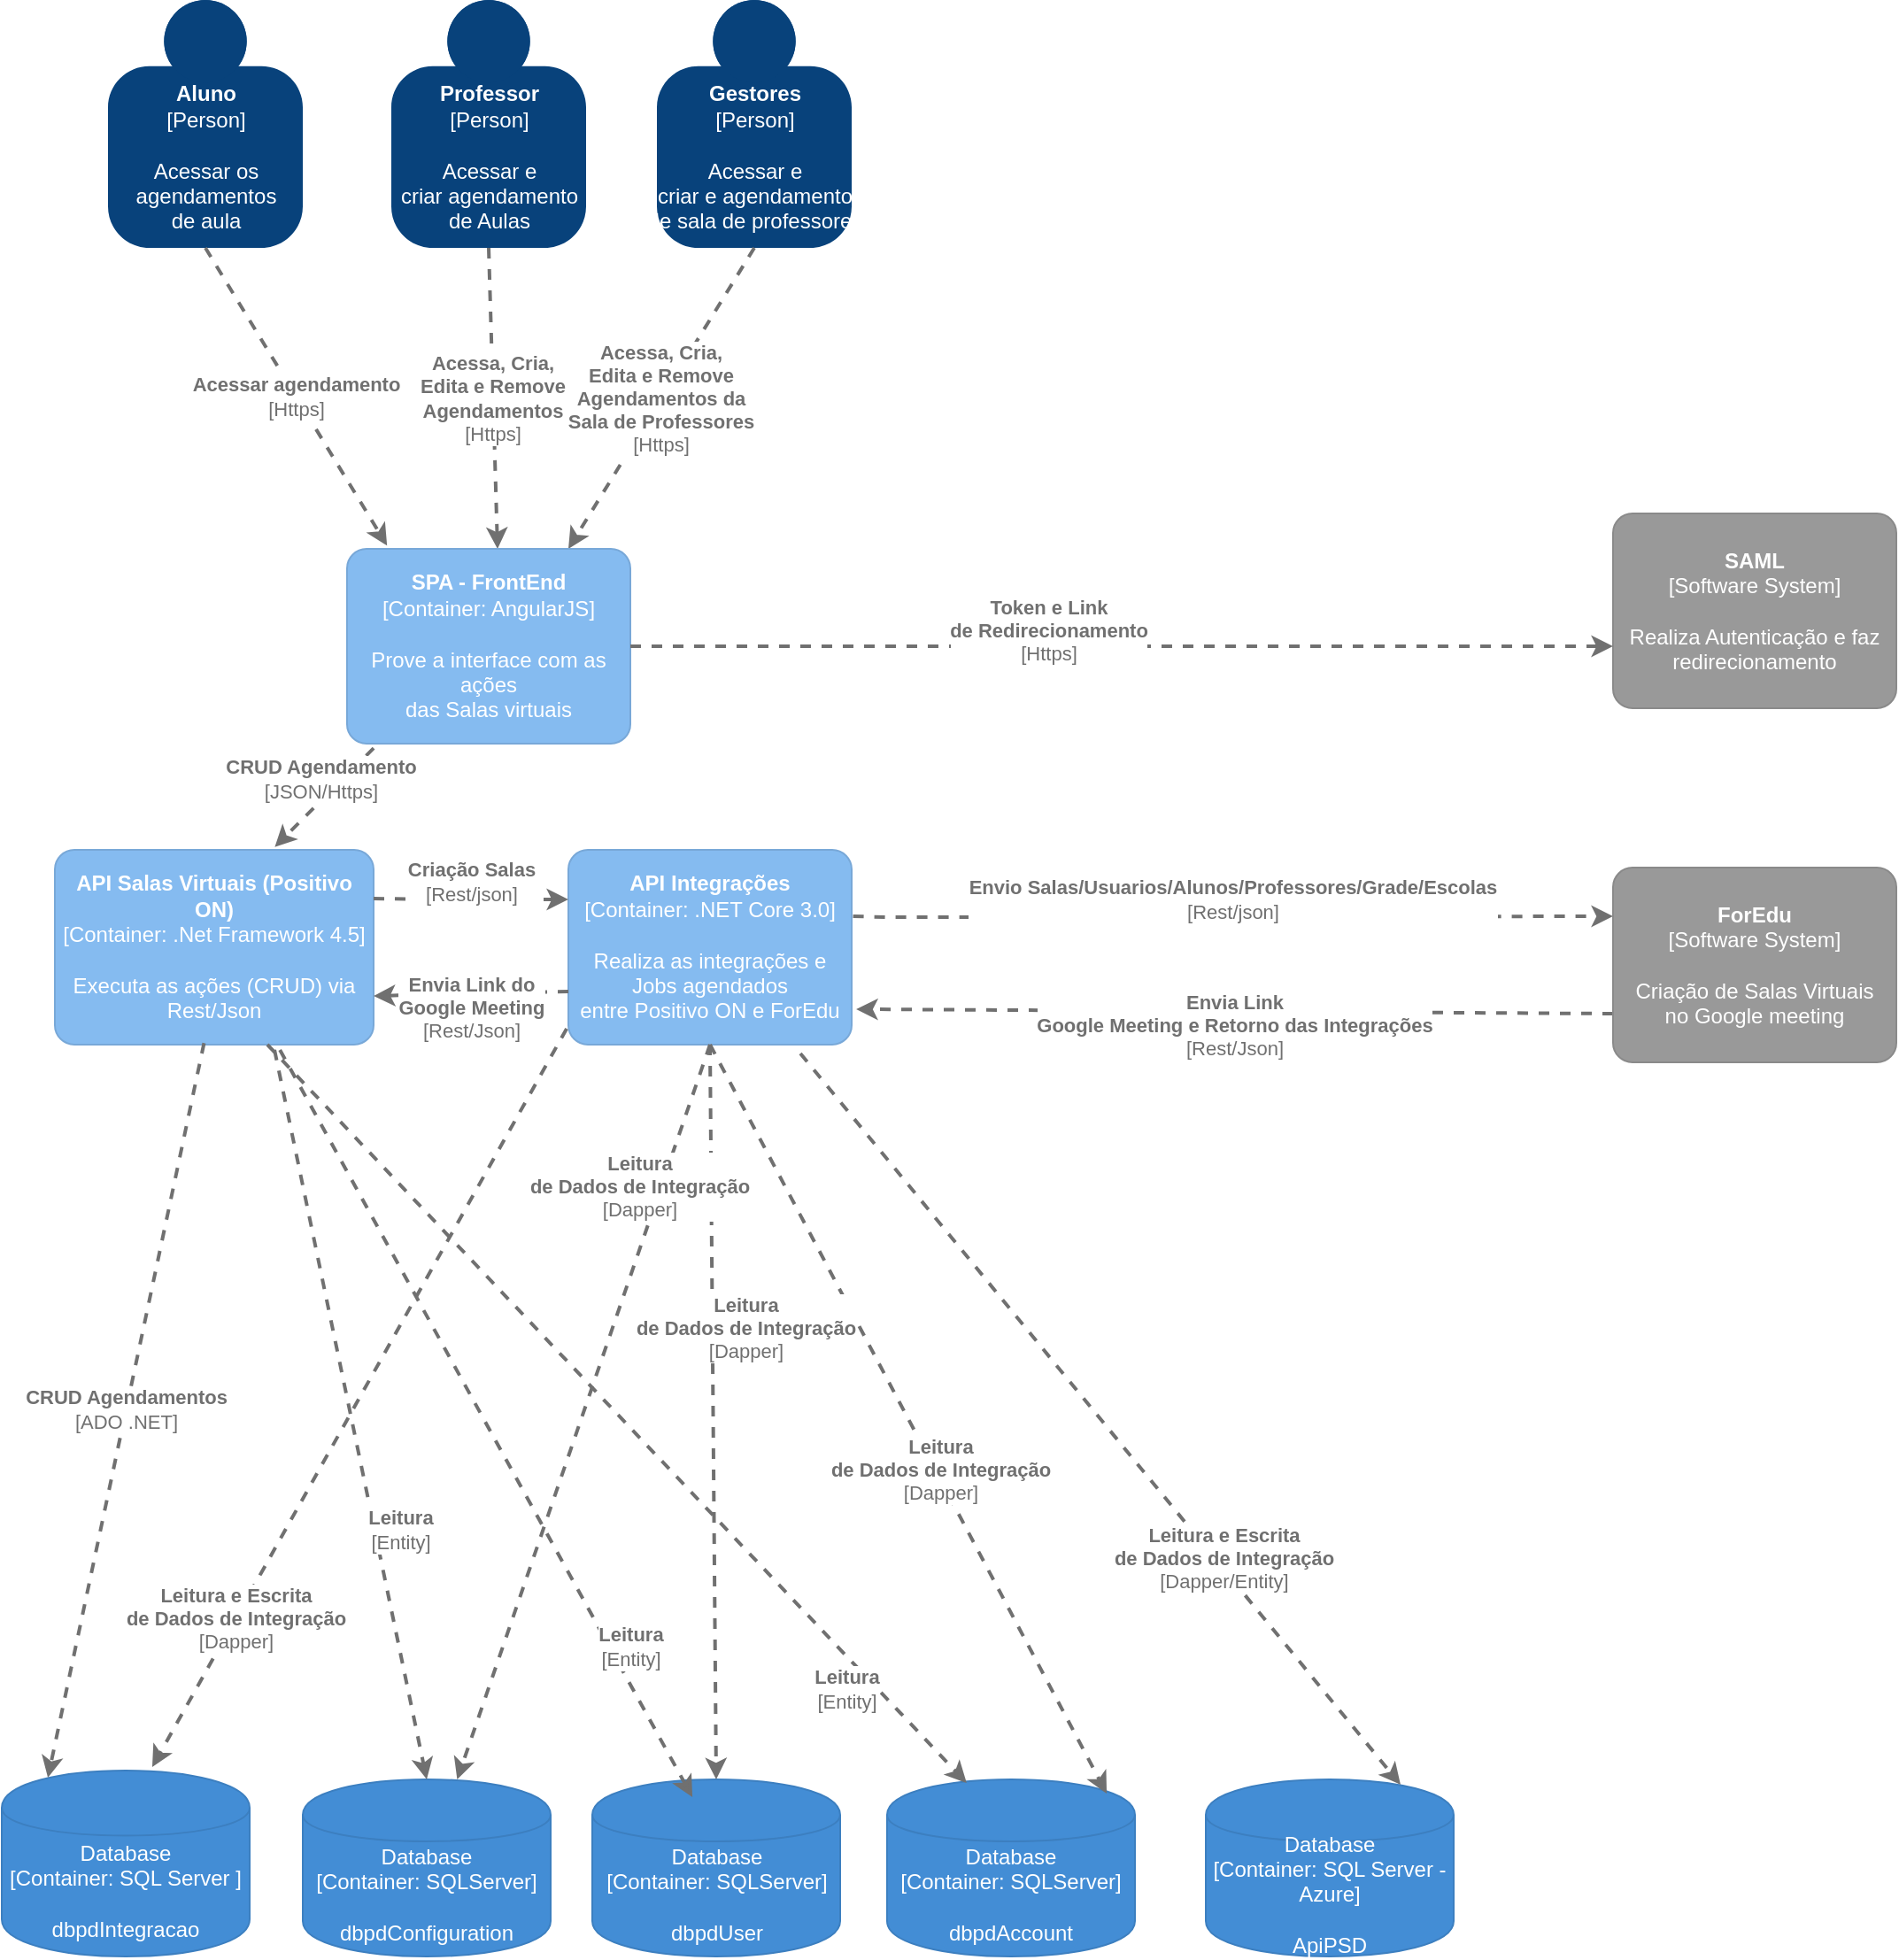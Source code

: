 <mxfile version="13.9.3" type="github">
  <diagram id="fPXrxzB9vlDihYgIFOOR" name="Page-1">
    <mxGraphModel dx="1422" dy="762" grid="1" gridSize="10" guides="1" tooltips="1" connect="1" arrows="1" fold="1" page="1" pageScale="1" pageWidth="827" pageHeight="1169" math="0" shadow="0">
      <root>
        <mxCell id="0" />
        <mxCell id="1" parent="0" />
        <object placeholders="1" c4Name="Aluno" c4Type="Person" c4Description="Acessar os &#xa;agendamentos &#xa;de aula" label="&lt;b&gt;%c4Name%&lt;/b&gt;&lt;div&gt;[%c4Type%]&lt;/div&gt;&lt;br&gt;&lt;div&gt;%c4Description%&lt;/div&gt;" id="B-xXPTXo76IvaH2Gwbt1-1">
          <mxCell style="html=1;dashed=0;whitespace=wrap;fillColor=#08427b;strokeColor=none;fontColor=#ffffff;shape=mxgraph.c4.person;align=center;metaEdit=1;points=[[0.5,0,0],[1,0.5,0],[1,0.75,0],[0.75,1,0],[0.5,1,0],[0.25,1,0],[0,0.75,0],[0,0.5,0]];metaData={&quot;c4Type&quot;:{&quot;editable&quot;:false}};" vertex="1" parent="1">
            <mxGeometry x="130" y="30" width="110.0" height="140" as="geometry" />
          </mxCell>
        </object>
        <object placeholders="1" c4Name="Professor" c4Type="Person" c4Description="Acessar e &#xa;criar agendamento &#xa;de Aulas" label="&lt;b&gt;%c4Name%&lt;/b&gt;&lt;div&gt;[%c4Type%]&lt;/div&gt;&lt;br&gt;&lt;div&gt;%c4Description%&lt;/div&gt;" id="B-xXPTXo76IvaH2Gwbt1-2">
          <mxCell style="html=1;dashed=0;whitespace=wrap;fillColor=#08427b;strokeColor=none;fontColor=#ffffff;shape=mxgraph.c4.person;align=center;metaEdit=1;points=[[0.5,0,0],[1,0.5,0],[1,0.75,0],[0.75,1,0],[0.5,1,0],[0.25,1,0],[0,0.75,0],[0,0.5,0]];metaData={&quot;c4Type&quot;:{&quot;editable&quot;:false}};" vertex="1" parent="1">
            <mxGeometry x="290" y="30" width="110.0" height="140" as="geometry" />
          </mxCell>
        </object>
        <object placeholders="1" c4Name="Gestores" c4Type="Person" c4Description="Acessar e &#xa;criar e agendamento&#xa;de sala de professores" label="&lt;b&gt;%c4Name%&lt;/b&gt;&lt;div&gt;[%c4Type%]&lt;/div&gt;&lt;br&gt;&lt;div&gt;%c4Description%&lt;/div&gt;" id="B-xXPTXo76IvaH2Gwbt1-5">
          <mxCell style="html=1;dashed=0;whitespace=wrap;fillColor=#08427b;strokeColor=none;fontColor=#ffffff;shape=mxgraph.c4.person;align=center;metaEdit=1;points=[[0.5,0,0],[1,0.5,0],[1,0.75,0],[0.75,1,0],[0.5,1,0],[0.25,1,0],[0,0.75,0],[0,0.5,0]];metaData={&quot;c4Type&quot;:{&quot;editable&quot;:false}};" vertex="1" parent="1">
            <mxGeometry x="440" y="30" width="110.0" height="140" as="geometry" />
          </mxCell>
        </object>
        <object placeholders="1" c4Type="Relationship" c4Technology="Rest/json" c4Description="Envio Salas/Usuarios/Alunos/Professores/Grade/Escolas" label="&lt;div style=&quot;text-align: left&quot;&gt;&lt;div style=&quot;text-align: center&quot;&gt;&lt;b&gt;%c4Description%&lt;/b&gt;&lt;/div&gt;&lt;div style=&quot;text-align: center&quot;&gt;[%c4Technology%]&lt;/div&gt;&lt;/div&gt;" id="B-xXPTXo76IvaH2Gwbt1-6">
          <mxCell style="edgeStyle=none;rounded=0;html=1;entryX=0;entryY=0.25;jettySize=auto;orthogonalLoop=1;strokeColor=#707070;strokeWidth=2;fontColor=#707070;jumpStyle=none;dashed=1;metaEdit=1;metaData={&quot;c4Type&quot;:{&quot;editable&quot;:false}};entryDx=0;entryDy=0;entryPerimeter=0;exitX=1.005;exitY=0.341;exitDx=0;exitDy=0;exitPerimeter=0;" edge="1" parent="1" source="B-xXPTXo76IvaH2Gwbt1-15" target="B-xXPTXo76IvaH2Gwbt1-4">
            <mxGeometry y="10" width="160" relative="1" as="geometry">
              <mxPoint x="550" y="540" as="sourcePoint" />
              <mxPoint x="710" y="540" as="targetPoint" />
              <Array as="points">
                <mxPoint x="570" y="548" />
                <mxPoint x="610" y="548" />
              </Array>
              <mxPoint as="offset" />
            </mxGeometry>
          </mxCell>
        </object>
        <object placeholders="1" c4Type="Relationship" c4Technology="Https" c4Description="Acessa, Cria, &#xa;Edita e Remove &#xa;Agendamentos da&#xa;Sala de Professores" label="&lt;div style=&quot;text-align: left&quot;&gt;&lt;div style=&quot;text-align: center&quot;&gt;&lt;b&gt;%c4Description%&lt;/b&gt;&lt;/div&gt;&lt;div style=&quot;text-align: center&quot;&gt;[%c4Technology%]&lt;/div&gt;&lt;/div&gt;" id="B-xXPTXo76IvaH2Gwbt1-8">
          <mxCell style="edgeStyle=none;rounded=0;html=1;entryX=0.75;entryY=0;jettySize=auto;orthogonalLoop=1;strokeColor=#707070;strokeWidth=2;fontColor=#707070;jumpStyle=none;dashed=1;metaEdit=1;metaData={&quot;c4Type&quot;:{&quot;editable&quot;:false}};entryDx=0;entryDy=0;entryPerimeter=0;exitX=0.5;exitY=1;exitDx=0;exitDy=0;exitPerimeter=0;" edge="1" parent="1" source="B-xXPTXo76IvaH2Gwbt1-5">
            <mxGeometry width="160" relative="1" as="geometry">
              <mxPoint x="460" y="120" as="sourcePoint" />
              <mxPoint x="390" y="340" as="targetPoint" />
            </mxGeometry>
          </mxCell>
        </object>
        <object placeholders="1" c4Type="Relationship" c4Technology="Https" c4Description="Acessar agendamento" label="&lt;div style=&quot;text-align: left&quot;&gt;&lt;div style=&quot;text-align: center&quot;&gt;&lt;b&gt;%c4Description%&lt;/b&gt;&lt;/div&gt;&lt;div style=&quot;text-align: center&quot;&gt;[%c4Technology%]&lt;/div&gt;&lt;/div&gt;" id="B-xXPTXo76IvaH2Gwbt1-9">
          <mxCell style="edgeStyle=none;rounded=0;html=1;entryX=0.11;entryY=-0.017;jettySize=auto;orthogonalLoop=1;strokeColor=#707070;strokeWidth=2;fontColor=#707070;jumpStyle=none;dashed=1;metaEdit=1;metaData={&quot;c4Type&quot;:{&quot;editable&quot;:false}};exitX=0.5;exitY=1;exitDx=0;exitDy=0;exitPerimeter=0;entryDx=0;entryDy=0;entryPerimeter=0;" edge="1" parent="1" source="B-xXPTXo76IvaH2Gwbt1-1">
            <mxGeometry width="160" relative="1" as="geometry">
              <mxPoint x="50" y="210" as="sourcePoint" />
              <mxPoint x="287.6" y="338.13" as="targetPoint" />
            </mxGeometry>
          </mxCell>
        </object>
        <object placeholders="1" c4Type="Relationship" c4Technology="Https" c4Description="Acessa, Cria, &#xa;Edita e Remove &#xa;Agendamentos" label="&lt;div style=&quot;text-align: left&quot;&gt;&lt;div style=&quot;text-align: center&quot;&gt;&lt;b&gt;%c4Description%&lt;/b&gt;&lt;/div&gt;&lt;div style=&quot;text-align: center&quot;&gt;[%c4Technology%]&lt;/div&gt;&lt;/div&gt;" id="B-xXPTXo76IvaH2Gwbt1-10">
          <mxCell style="edgeStyle=none;rounded=0;html=1;entryX=0.5;entryY=0;jettySize=auto;orthogonalLoop=1;strokeColor=#707070;strokeWidth=2;fontColor=#707070;jumpStyle=none;dashed=1;metaEdit=1;metaData={&quot;c4Type&quot;:{&quot;editable&quot;:false}};entryDx=0;entryDy=0;entryPerimeter=0;exitX=0.5;exitY=1;exitDx=0;exitDy=0;exitPerimeter=0;" edge="1" parent="1" source="B-xXPTXo76IvaH2Gwbt1-2">
            <mxGeometry width="160" relative="1" as="geometry">
              <mxPoint x="210" y="210" as="sourcePoint" />
              <mxPoint x="350" y="340" as="targetPoint" />
            </mxGeometry>
          </mxCell>
        </object>
        <object placeholders="1" c4Type="Relationship" c4Technology="Rest/Json" c4Description="Envia Link&#xa;Google Meeting e Retorno das Integrações" label="&lt;div style=&quot;text-align: left&quot;&gt;&lt;div style=&quot;text-align: center&quot;&gt;&lt;b&gt;%c4Description%&lt;/b&gt;&lt;/div&gt;&lt;div style=&quot;text-align: center&quot;&gt;[%c4Technology%]&lt;/div&gt;&lt;/div&gt;" id="B-xXPTXo76IvaH2Gwbt1-12">
          <mxCell style="edgeStyle=none;rounded=0;html=1;jettySize=auto;orthogonalLoop=1;strokeColor=#707070;strokeWidth=2;fontColor=#707070;jumpStyle=none;dashed=1;metaEdit=1;metaData={&quot;c4Type&quot;:{&quot;editable&quot;:false}};entryX=1.016;entryY=0.818;entryDx=0;entryDy=0;entryPerimeter=0;exitX=0;exitY=0.75;exitDx=0;exitDy=0;exitPerimeter=0;" edge="1" parent="1" source="B-xXPTXo76IvaH2Gwbt1-4" target="B-xXPTXo76IvaH2Gwbt1-15">
            <mxGeometry y="8" width="160" relative="1" as="geometry">
              <mxPoint x="810" y="600" as="sourcePoint" />
              <mxPoint x="670" y="365" as="targetPoint" />
              <Array as="points" />
              <mxPoint as="offset" />
            </mxGeometry>
          </mxCell>
        </object>
        <object placeholders="1" c4Name="SPA - FrontEnd" c4Type="Container" c4Technology="AngularJS" c4Description="Prove a interface com as ações &#xa;das Salas virtuais" label="&lt;b&gt;%c4Name%&lt;/b&gt;&lt;div&gt;[%c4Type%: %c4Technology%]&lt;/div&gt;&lt;br&gt;&lt;div&gt;%c4Description%&lt;/div&gt;" id="B-xXPTXo76IvaH2Gwbt1-13">
          <mxCell style="rounded=1;whiteSpace=wrap;html=1;labelBackgroundColor=none;fillColor=#85BBF0;fontColor=#ffffff;align=center;arcSize=10;strokeColor=#78A8D8;metaEdit=1;metaData={&quot;c4Type&quot;:{&quot;editable&quot;:false}};points=[[0.25,0,0],[0.5,0,0],[0.75,0,0],[1,0.25,0],[1,0.5,0],[1,0.75,0],[0.75,1,0],[0.5,1,0],[0.25,1,0],[0,0.75,0],[0,0.5,0],[0,0.25,0]];" vertex="1" parent="1">
            <mxGeometry x="265" y="340" width="160" height="110.0" as="geometry" />
          </mxCell>
        </object>
        <object placeholders="1" c4Name="API Salas Virtuais (Positivo ON)" c4Type="Container" c4Technology=".Net Framework 4.5" c4Description="Executa as ações (CRUD) via Rest/Json" label="&lt;b&gt;%c4Name%&lt;/b&gt;&lt;div&gt;[%c4Type%: %c4Technology%]&lt;/div&gt;&lt;br&gt;&lt;div&gt;%c4Description%&lt;/div&gt;" id="B-xXPTXo76IvaH2Gwbt1-14">
          <mxCell style="rounded=1;whiteSpace=wrap;html=1;labelBackgroundColor=none;fillColor=#85BBF0;fontColor=#ffffff;align=center;arcSize=10;strokeColor=#78A8D8;metaEdit=1;metaData={&quot;c4Type&quot;:{&quot;editable&quot;:false}};points=[[0.25,0,0],[0.5,0,0],[0.75,0,0],[1,0.25,0],[1,0.5,0],[1,0.75,0],[0.75,1,0],[0.5,1,0],[0.25,1,0],[0,0.75,0],[0,0.5,0],[0,0.25,0]];" vertex="1" parent="1">
            <mxGeometry x="100" y="510" width="180" height="110" as="geometry" />
          </mxCell>
        </object>
        <object placeholders="1" c4Name="API Integrações" c4Type="Container" c4Technology=".NET Core 3.0" c4Description="Realiza as integrações e Jobs agendados &#xa;entre Positivo ON e ForEdu" label="&lt;b&gt;%c4Name%&lt;/b&gt;&lt;div&gt;[%c4Type%: %c4Technology%]&lt;/div&gt;&lt;br&gt;&lt;div&gt;%c4Description%&lt;/div&gt;" id="B-xXPTXo76IvaH2Gwbt1-15">
          <mxCell style="rounded=1;whiteSpace=wrap;html=1;labelBackgroundColor=none;fillColor=#85BBF0;fontColor=#ffffff;align=center;arcSize=10;strokeColor=#78A8D8;metaEdit=1;metaData={&quot;c4Type&quot;:{&quot;editable&quot;:false}};points=[[0.25,0,0],[0.5,0,0],[0.75,0,0],[1,0.25,0],[1,0.5,0],[1,0.75,0],[0.75,1,0],[0.5,1,0],[0.25,1,0],[0,0.75,0],[0,0.5,0],[0,0.25,0]];" vertex="1" parent="1">
            <mxGeometry x="390" y="510" width="160" height="110.0" as="geometry" />
          </mxCell>
        </object>
        <object placeholders="1" c4Type="Database" c4Technology="SQL Server " c4Description="dbpdIntegracao" label="%c4Type%&lt;div&gt;[Container:&amp;nbsp;%c4Technology%]&lt;/div&gt;&lt;br&gt;&lt;div&gt;%c4Description%&lt;/div&gt;" id="B-xXPTXo76IvaH2Gwbt1-16">
          <mxCell style="shape=cylinder;whiteSpace=wrap;html=1;boundedLbl=1;rounded=0;labelBackgroundColor=none;fillColor=#438DD5;fontSize=12;fontColor=#ffffff;align=center;strokeColor=#3C7FC0;metaEdit=1;points=[[0.5,0,0],[1,0.25,0],[1,0.5,0],[1,0.75,0],[0.5,1,0],[0,0.75,0],[0,0.5,0],[0,0.25,0]];metaData={&quot;c4Type&quot;:{&quot;editable&quot;:false}};" vertex="1" parent="1">
            <mxGeometry x="70" y="1030" width="140" height="105" as="geometry" />
          </mxCell>
        </object>
        <object placeholders="1" c4Type="Database" c4Technology="SQL Server - Azure" c4Description="ApiPSD" label="%c4Type%&lt;div&gt;[Container:&amp;nbsp;%c4Technology%]&lt;/div&gt;&lt;br&gt;&lt;div&gt;%c4Description%&lt;/div&gt;" id="B-xXPTXo76IvaH2Gwbt1-17">
          <mxCell style="shape=cylinder;whiteSpace=wrap;html=1;boundedLbl=1;rounded=0;labelBackgroundColor=none;fillColor=#438DD5;fontSize=12;fontColor=#ffffff;align=center;strokeColor=#3C7FC0;metaEdit=1;points=[[0.5,0,0],[1,0.25,0],[1,0.5,0],[1,0.75,0],[0.5,1,0],[0,0.75,0],[0,0.5,0],[0,0.25,0]];metaData={&quot;c4Type&quot;:{&quot;editable&quot;:false}};" vertex="1" parent="1">
            <mxGeometry x="750" y="1035" width="140" height="100" as="geometry" />
          </mxCell>
        </object>
        <object placeholders="1" c4Name="ForEdu" c4Type="Software System" c4Description="Criação de Salas Virtuais&#xa;no Google meeting" label="&lt;b&gt;%c4Name%&lt;/b&gt;&lt;div&gt;[%c4Type%]&lt;/div&gt;&lt;br&gt;&lt;div&gt;%c4Description%&lt;/div&gt;" id="B-xXPTXo76IvaH2Gwbt1-4">
          <mxCell style="rounded=1;whiteSpace=wrap;html=1;labelBackgroundColor=none;fillColor=#999999;fontColor=#ffffff;align=center;arcSize=10;strokeColor=#8A8A8A;metaEdit=1;metaData={&quot;c4Type&quot;:{&quot;editable&quot;:false}};points=[[0.25,0,0],[0.5,0,0],[0.75,0,0],[1,0.25,0],[1,0.5,0],[1,0.75,0],[0.75,1,0],[0.5,1,0],[0.25,1,0],[0,0.75,0],[0,0.5,0],[0,0.25,0]];" vertex="1" parent="1">
            <mxGeometry x="980" y="520" width="160" height="110.0" as="geometry" />
          </mxCell>
        </object>
        <object placeholders="1" c4Name="SAML" c4Type="Software System" c4Description="Realiza Autenticação e faz redirecionamento" label="&lt;b&gt;%c4Name%&lt;/b&gt;&lt;div&gt;[%c4Type%]&lt;/div&gt;&lt;br&gt;&lt;div&gt;%c4Description%&lt;/div&gt;" id="B-xXPTXo76IvaH2Gwbt1-21">
          <mxCell style="rounded=1;whiteSpace=wrap;html=1;labelBackgroundColor=none;fillColor=#999999;fontColor=#ffffff;align=center;arcSize=10;strokeColor=#8A8A8A;metaEdit=1;metaData={&quot;c4Type&quot;:{&quot;editable&quot;:false}};points=[[0.25,0,0],[0.5,0,0],[0.75,0,0],[1,0.25,0],[1,0.5,0],[1,0.75,0],[0.75,1,0],[0.5,1,0],[0.25,1,0],[0,0.75,0],[0,0.5,0],[0,0.25,0]];" vertex="1" parent="1">
            <mxGeometry x="980" y="320" width="160" height="110.0" as="geometry" />
          </mxCell>
        </object>
        <object placeholders="1" c4Type="Relationship" c4Technology="Https" c4Description="Token e Link &#xa;de Redirecionamento" label="&lt;div style=&quot;text-align: left&quot;&gt;&lt;div style=&quot;text-align: center&quot;&gt;&lt;b&gt;%c4Description%&lt;/b&gt;&lt;/div&gt;&lt;div style=&quot;text-align: center&quot;&gt;[%c4Technology%]&lt;/div&gt;&lt;/div&gt;" id="B-xXPTXo76IvaH2Gwbt1-22">
          <mxCell style="edgeStyle=none;rounded=0;html=1;entryX=0;entryY=0.682;jettySize=auto;orthogonalLoop=1;strokeColor=#707070;strokeWidth=2;fontColor=#707070;jumpStyle=none;dashed=1;metaEdit=1;metaData={&quot;c4Type&quot;:{&quot;editable&quot;:false}};entryDx=0;entryDy=0;entryPerimeter=0;exitX=1;exitY=0.5;exitDx=0;exitDy=0;exitPerimeter=0;" edge="1" parent="1" target="B-xXPTXo76IvaH2Gwbt1-21" source="B-xXPTXo76IvaH2Gwbt1-13">
            <mxGeometry x="-0.15" y="9" width="160" relative="1" as="geometry">
              <mxPoint x="515" y="435" as="sourcePoint" />
              <mxPoint x="740" y="470" as="targetPoint" />
              <mxPoint as="offset" />
            </mxGeometry>
          </mxCell>
        </object>
        <object placeholders="1" c4Type="Relationship" c4Technology="Rest/json" c4Description="Criação Salas" label="&lt;div style=&quot;text-align: left&quot;&gt;&lt;div style=&quot;text-align: center&quot;&gt;&lt;b&gt;%c4Description%&lt;/b&gt;&lt;/div&gt;&lt;div style=&quot;text-align: center&quot;&gt;[%c4Technology%]&lt;/div&gt;&lt;/div&gt;" id="B-xXPTXo76IvaH2Gwbt1-23">
          <mxCell style="edgeStyle=none;rounded=0;html=1;jettySize=auto;orthogonalLoop=1;strokeColor=#707070;strokeWidth=2;fontColor=#707070;jumpStyle=none;dashed=1;metaEdit=1;metaData={&quot;c4Type&quot;:{&quot;editable&quot;:false}};exitX=1;exitY=0.25;exitDx=0;exitDy=0;exitPerimeter=0;" edge="1" parent="1" source="B-xXPTXo76IvaH2Gwbt1-14">
            <mxGeometry y="10" width="160" relative="1" as="geometry">
              <mxPoint x="300.0" y="537.51" as="sourcePoint" />
              <mxPoint x="390" y="538" as="targetPoint" />
              <Array as="points">
                <mxPoint x="319.2" y="538" />
                <mxPoint x="359.2" y="538" />
              </Array>
              <mxPoint as="offset" />
            </mxGeometry>
          </mxCell>
        </object>
        <object placeholders="1" c4Type="Relationship" c4Technology="Rest/Json" c4Description="Envia Link do &#xa;Google Meeting" label="&lt;div style=&quot;text-align: left&quot;&gt;&lt;div style=&quot;text-align: center&quot;&gt;&lt;b&gt;%c4Description%&lt;/b&gt;&lt;/div&gt;&lt;div style=&quot;text-align: center&quot;&gt;[%c4Technology%]&lt;/div&gt;&lt;/div&gt;" id="B-xXPTXo76IvaH2Gwbt1-24">
          <mxCell style="edgeStyle=none;rounded=0;html=1;jettySize=auto;orthogonalLoop=1;strokeColor=#707070;strokeWidth=2;fontColor=#707070;jumpStyle=none;dashed=1;metaEdit=1;metaData={&quot;c4Type&quot;:{&quot;editable&quot;:false}};entryX=1;entryY=0.75;entryDx=0;entryDy=0;entryPerimeter=0;" edge="1" parent="1" target="B-xXPTXo76IvaH2Gwbt1-14">
            <mxGeometry y="8" width="160" relative="1" as="geometry">
              <mxPoint x="390" y="590" as="sourcePoint" />
              <mxPoint x="301.76" y="589.98" as="targetPoint" />
              <Array as="points" />
              <mxPoint as="offset" />
            </mxGeometry>
          </mxCell>
        </object>
        <object placeholders="1" c4Type="Relationship" c4Technology="JSON/Https" c4Description="CRUD Agendamento" label="&lt;div style=&quot;text-align: left&quot;&gt;&lt;div style=&quot;text-align: center&quot;&gt;&lt;b&gt;%c4Description%&lt;/b&gt;&lt;/div&gt;&lt;div style=&quot;text-align: center&quot;&gt;[%c4Technology%]&lt;/div&gt;&lt;/div&gt;" id="B-xXPTXo76IvaH2Gwbt1-25">
          <mxCell style="edgeStyle=none;rounded=0;html=1;entryX=0.69;entryY=-0.015;jettySize=auto;orthogonalLoop=1;strokeColor=#707070;strokeWidth=2;fontColor=#707070;jumpStyle=none;dashed=1;metaEdit=1;metaData={&quot;c4Type&quot;:{&quot;editable&quot;:false}};exitX=0.094;exitY=1.023;exitDx=0;exitDy=0;exitPerimeter=0;entryDx=0;entryDy=0;entryPerimeter=0;" edge="1" parent="1" source="B-xXPTXo76IvaH2Gwbt1-13" target="B-xXPTXo76IvaH2Gwbt1-14">
            <mxGeometry x="-0.149" y="-9" width="160" relative="1" as="geometry">
              <mxPoint x="265" y="470" as="sourcePoint" />
              <mxPoint x="425" y="470" as="targetPoint" />
              <mxPoint as="offset" />
            </mxGeometry>
          </mxCell>
        </object>
        <object placeholders="1" c4Type="Relationship" c4Technology="ADO .NET" c4Description="CRUD Agendamentos" label="&lt;div style=&quot;text-align: left&quot;&gt;&lt;div style=&quot;text-align: center&quot;&gt;&lt;b&gt;%c4Description%&lt;/b&gt;&lt;/div&gt;&lt;div style=&quot;text-align: center&quot;&gt;[%c4Technology%]&lt;/div&gt;&lt;/div&gt;" id="B-xXPTXo76IvaH2Gwbt1-28">
          <mxCell style="edgeStyle=none;rounded=0;html=1;jettySize=auto;orthogonalLoop=1;strokeColor=#707070;strokeWidth=2;fontColor=#707070;jumpStyle=none;dashed=1;metaEdit=1;metaData={&quot;c4Type&quot;:{&quot;editable&quot;:false}};exitX=0.468;exitY=0.992;exitDx=0;exitDy=0;exitPerimeter=0;entryX=0.186;entryY=0.038;entryDx=0;entryDy=0;entryPerimeter=0;" edge="1" parent="1" source="B-xXPTXo76IvaH2Gwbt1-14" target="B-xXPTXo76IvaH2Gwbt1-16">
            <mxGeometry width="160" relative="1" as="geometry">
              <mxPoint x="210" y="680" as="sourcePoint" />
              <mxPoint x="180" y="750" as="targetPoint" />
            </mxGeometry>
          </mxCell>
        </object>
        <object placeholders="1" c4Type="Relationship" c4Technology="Dapper/Entity" c4Description="Leitura e Escrita&#xa;de Dados de Integração" label="&lt;div style=&quot;text-align: left&quot;&gt;&lt;div style=&quot;text-align: center&quot;&gt;&lt;b&gt;%c4Description%&lt;/b&gt;&lt;/div&gt;&lt;div style=&quot;text-align: center&quot;&gt;[%c4Technology%]&lt;/div&gt;&lt;/div&gt;" id="B-xXPTXo76IvaH2Gwbt1-29">
          <mxCell style="edgeStyle=none;rounded=0;html=1;jettySize=auto;orthogonalLoop=1;strokeColor=#707070;strokeWidth=2;fontColor=#707070;jumpStyle=none;dashed=1;metaEdit=1;metaData={&quot;c4Type&quot;:{&quot;editable&quot;:false}};exitX=0.819;exitY=1.045;exitDx=0;exitDy=0;exitPerimeter=0;" edge="1" parent="1" source="B-xXPTXo76IvaH2Gwbt1-15">
            <mxGeometry x="0.392" y="4" width="160" relative="1" as="geometry">
              <mxPoint x="440" y="660" as="sourcePoint" />
              <mxPoint x="860" y="1038" as="targetPoint" />
              <mxPoint as="offset" />
            </mxGeometry>
          </mxCell>
        </object>
        <object placeholders="1" c4Type="Relationship" c4Technology="Dapper" c4Description="Leitura e Escrita&#xa;de Dados de Integração" label="&lt;div style=&quot;text-align: left&quot;&gt;&lt;div style=&quot;text-align: center&quot;&gt;&lt;b&gt;%c4Description%&lt;/b&gt;&lt;/div&gt;&lt;div style=&quot;text-align: center&quot;&gt;[%c4Technology%]&lt;/div&gt;&lt;/div&gt;" id="B-xXPTXo76IvaH2Gwbt1-30">
          <mxCell style="edgeStyle=none;rounded=0;html=1;jettySize=auto;orthogonalLoop=1;strokeColor=#707070;strokeWidth=2;fontColor=#707070;jumpStyle=none;dashed=1;metaEdit=1;metaData={&quot;c4Type&quot;:{&quot;editable&quot;:false}};exitX=-0.006;exitY=0.918;exitDx=0;exitDy=0;exitPerimeter=0;entryX=0.607;entryY=-0.019;entryDx=0;entryDy=0;entryPerimeter=0;" edge="1" parent="1" source="B-xXPTXo76IvaH2Gwbt1-15" target="B-xXPTXo76IvaH2Gwbt1-16">
            <mxGeometry x="0.596" width="160" relative="1" as="geometry">
              <mxPoint x="440" y="660" as="sourcePoint" />
              <mxPoint x="600" y="660" as="targetPoint" />
              <mxPoint as="offset" />
            </mxGeometry>
          </mxCell>
        </object>
        <object placeholders="1" c4Type="Database" c4Technology="SQLServer" c4Description="dbpdUser" label="%c4Type%&lt;div&gt;[Container:&amp;nbsp;%c4Technology%]&lt;/div&gt;&lt;br&gt;&lt;div&gt;%c4Description%&lt;/div&gt;" id="B-xXPTXo76IvaH2Gwbt1-31">
          <mxCell style="shape=cylinder;whiteSpace=wrap;html=1;boundedLbl=1;rounded=0;labelBackgroundColor=none;fillColor=#438DD5;fontSize=12;fontColor=#ffffff;align=center;strokeColor=#3C7FC0;metaEdit=1;points=[[0.5,0,0],[1,0.25,0],[1,0.5,0],[1,0.75,0],[0.5,1,0],[0,0.75,0],[0,0.5,0],[0,0.25,0]];metaData={&quot;c4Type&quot;:{&quot;editable&quot;:false}};" vertex="1" parent="1">
            <mxGeometry x="403.5" y="1035" width="140" height="100" as="geometry" />
          </mxCell>
        </object>
        <object placeholders="1" c4Type="Database" c4Technology="SQLServer" c4Description="dbpdAccount" label="%c4Type%&lt;div&gt;[Container:&amp;nbsp;%c4Technology%]&lt;/div&gt;&lt;br&gt;&lt;div&gt;%c4Description%&lt;/div&gt;" id="B-xXPTXo76IvaH2Gwbt1-32">
          <mxCell style="shape=cylinder;whiteSpace=wrap;html=1;boundedLbl=1;rounded=0;labelBackgroundColor=none;fillColor=#438DD5;fontSize=12;fontColor=#ffffff;align=center;strokeColor=#3C7FC0;metaEdit=1;points=[[0.5,0,0],[1,0.25,0],[1,0.5,0],[1,0.75,0],[0.5,1,0],[0,0.75,0],[0,0.5,0],[0,0.25,0]];metaData={&quot;c4Type&quot;:{&quot;editable&quot;:false}};" vertex="1" parent="1">
            <mxGeometry x="570" y="1035" width="140" height="100" as="geometry" />
          </mxCell>
        </object>
        <object placeholders="1" c4Type="Database" c4Technology="SQLServer" c4Description="dbpdConfiguration" label="%c4Type%&lt;div&gt;[Container:&amp;nbsp;%c4Technology%]&lt;/div&gt;&lt;br&gt;&lt;div&gt;%c4Description%&lt;/div&gt;" id="B-xXPTXo76IvaH2Gwbt1-33">
          <mxCell style="shape=cylinder;whiteSpace=wrap;html=1;boundedLbl=1;rounded=0;labelBackgroundColor=none;fillColor=#438DD5;fontSize=12;fontColor=#ffffff;align=center;strokeColor=#3C7FC0;metaEdit=1;points=[[0.5,0,0],[1,0.25,0],[1,0.5,0],[1,0.75,0],[0.5,1,0],[0,0.75,0],[0,0.5,0],[0,0.25,0]];metaData={&quot;c4Type&quot;:{&quot;editable&quot;:false}};" vertex="1" parent="1">
            <mxGeometry x="240" y="1035" width="140" height="100" as="geometry" />
          </mxCell>
        </object>
        <object placeholders="1" c4Type="Relationship" c4Technology="Dapper" c4Description="Leitura&#xa;de Dados de Integração" label="&lt;div style=&quot;text-align: left&quot;&gt;&lt;div style=&quot;text-align: center&quot;&gt;&lt;b&gt;%c4Description%&lt;/b&gt;&lt;/div&gt;&lt;div style=&quot;text-align: center&quot;&gt;[%c4Technology%]&lt;/div&gt;&lt;/div&gt;" id="B-xXPTXo76IvaH2Gwbt1-36">
          <mxCell style="edgeStyle=none;rounded=0;html=1;jettySize=auto;orthogonalLoop=1;strokeColor=#707070;strokeWidth=2;fontColor=#707070;jumpStyle=none;dashed=1;metaEdit=1;metaData={&quot;c4Type&quot;:{&quot;editable&quot;:false}};exitX=0.5;exitY=1;exitDx=0;exitDy=0;exitPerimeter=0;entryX=0.886;entryY=0.08;entryDx=0;entryDy=0;entryPerimeter=0;" edge="1" parent="1" source="B-xXPTXo76IvaH2Gwbt1-15" target="B-xXPTXo76IvaH2Gwbt1-32">
            <mxGeometry x="0.14" y="3" width="160" relative="1" as="geometry">
              <mxPoint x="425" y="670.0" as="sourcePoint" />
              <mxPoint x="653.96" y="781.087" as="targetPoint" />
              <mxPoint as="offset" />
            </mxGeometry>
          </mxCell>
        </object>
        <object placeholders="1" c4Type="Relationship" c4Technology="Dapper" c4Description="Leitura&#xa;de Dados de Integração" label="&lt;div style=&quot;text-align: left&quot;&gt;&lt;div style=&quot;text-align: center&quot;&gt;&lt;b&gt;%c4Description%&lt;/b&gt;&lt;/div&gt;&lt;div style=&quot;text-align: center&quot;&gt;[%c4Technology%]&lt;/div&gt;&lt;/div&gt;" id="B-xXPTXo76IvaH2Gwbt1-37">
          <mxCell style="edgeStyle=none;rounded=0;html=1;jettySize=auto;orthogonalLoop=1;strokeColor=#707070;strokeWidth=2;fontColor=#707070;jumpStyle=none;dashed=1;metaEdit=1;metaData={&quot;c4Type&quot;:{&quot;editable&quot;:false}};exitX=0.5;exitY=1;exitDx=0;exitDy=0;exitPerimeter=0;entryX=0.5;entryY=0;entryDx=0;entryDy=0;entryPerimeter=0;" edge="1" parent="1" source="B-xXPTXo76IvaH2Gwbt1-15" target="B-xXPTXo76IvaH2Gwbt1-31">
            <mxGeometry x="-0.228" y="19" width="160" relative="1" as="geometry">
              <mxPoint x="425" y="620" as="sourcePoint" />
              <mxPoint x="608.96" y="781.087" as="targetPoint" />
              <mxPoint as="offset" />
            </mxGeometry>
          </mxCell>
        </object>
        <object placeholders="1" c4Type="Relationship" c4Technology="Dapper" c4Description="Leitura&#xa;de Dados de Integração" label="&lt;div style=&quot;text-align: left&quot;&gt;&lt;div style=&quot;text-align: center&quot;&gt;&lt;b&gt;%c4Description%&lt;/b&gt;&lt;/div&gt;&lt;div style=&quot;text-align: center&quot;&gt;[%c4Technology%]&lt;/div&gt;&lt;/div&gt;" id="B-xXPTXo76IvaH2Gwbt1-38">
          <mxCell style="edgeStyle=none;rounded=0;html=1;jettySize=auto;orthogonalLoop=1;strokeColor=#707070;strokeWidth=2;fontColor=#707070;jumpStyle=none;dashed=1;metaEdit=1;metaData={&quot;c4Type&quot;:{&quot;editable&quot;:false}};" edge="1" parent="1" target="B-xXPTXo76IvaH2Gwbt1-33">
            <mxGeometry x="-0.596" y="-12" width="160" relative="1" as="geometry">
              <mxPoint x="470" y="620" as="sourcePoint" />
              <mxPoint x="473.96" y="791.087" as="targetPoint" />
              <mxPoint as="offset" />
            </mxGeometry>
          </mxCell>
        </object>
        <object placeholders="1" c4Type="Relationship" c4Technology="Entity" c4Description="Leitura" label="&lt;div style=&quot;text-align: left&quot;&gt;&lt;div style=&quot;text-align: center&quot;&gt;&lt;b&gt;%c4Description%&lt;/b&gt;&lt;/div&gt;&lt;div style=&quot;text-align: center&quot;&gt;[%c4Technology%]&lt;/div&gt;&lt;/div&gt;" id="B-xXPTXo76IvaH2Gwbt1-39">
          <mxCell style="edgeStyle=none;rounded=0;html=1;entryX=0.5;entryY=0;jettySize=auto;orthogonalLoop=1;strokeColor=#707070;strokeWidth=2;fontColor=#707070;jumpStyle=none;dashed=1;metaEdit=1;metaData={&quot;c4Type&quot;:{&quot;editable&quot;:false}};entryDx=0;entryDy=0;entryPerimeter=0;exitX=0.689;exitY=1.027;exitDx=0;exitDy=0;exitPerimeter=0;" edge="1" parent="1" source="B-xXPTXo76IvaH2Gwbt1-14" target="B-xXPTXo76IvaH2Gwbt1-33">
            <mxGeometry x="0.33" y="14" width="160" relative="1" as="geometry">
              <mxPoint x="220" y="630" as="sourcePoint" />
              <mxPoint x="380" y="630" as="targetPoint" />
              <mxPoint as="offset" />
            </mxGeometry>
          </mxCell>
        </object>
        <object placeholders="1" c4Type="Relationship" c4Technology="Entity" c4Description="Leitura" label="&lt;div style=&quot;text-align: left&quot;&gt;&lt;div style=&quot;text-align: center&quot;&gt;&lt;b&gt;%c4Description%&lt;/b&gt;&lt;/div&gt;&lt;div style=&quot;text-align: center&quot;&gt;[%c4Technology%]&lt;/div&gt;&lt;/div&gt;" id="B-xXPTXo76IvaH2Gwbt1-41">
          <mxCell style="edgeStyle=none;rounded=0;html=1;entryX=0.404;entryY=0.1;jettySize=auto;orthogonalLoop=1;strokeColor=#707070;strokeWidth=2;fontColor=#707070;jumpStyle=none;dashed=1;metaEdit=1;metaData={&quot;c4Type&quot;:{&quot;editable&quot;:false}};entryDx=0;entryDy=0;entryPerimeter=0;exitX=0.706;exitY=1.027;exitDx=0;exitDy=0;exitPerimeter=0;" edge="1" parent="1" source="B-xXPTXo76IvaH2Gwbt1-14" target="B-xXPTXo76IvaH2Gwbt1-31">
            <mxGeometry x="0.622" y="10" width="160" relative="1" as="geometry">
              <mxPoint x="234.02" y="632.97" as="sourcePoint" />
              <mxPoint x="330" y="790" as="targetPoint" />
              <mxPoint as="offset" />
            </mxGeometry>
          </mxCell>
        </object>
        <object placeholders="1" c4Type="Relationship" c4Technology="Entity" c4Description="Leitura" label="&lt;div style=&quot;text-align: left&quot;&gt;&lt;div style=&quot;text-align: center&quot;&gt;&lt;b&gt;%c4Description%&lt;/b&gt;&lt;/div&gt;&lt;div style=&quot;text-align: center&quot;&gt;[%c4Technology%]&lt;/div&gt;&lt;/div&gt;" id="B-xXPTXo76IvaH2Gwbt1-42">
          <mxCell style="edgeStyle=none;rounded=0;html=1;entryX=0.321;entryY=0.02;jettySize=auto;orthogonalLoop=1;strokeColor=#707070;strokeWidth=2;fontColor=#707070;jumpStyle=none;dashed=1;metaEdit=1;metaData={&quot;c4Type&quot;:{&quot;editable&quot;:false}};entryDx=0;entryDy=0;entryPerimeter=0;" edge="1" parent="1" target="B-xXPTXo76IvaH2Gwbt1-32">
            <mxGeometry x="0.703" y="-13" width="160" relative="1" as="geometry">
              <mxPoint x="220" y="620" as="sourcePoint" />
              <mxPoint x="480.06" y="800" as="targetPoint" />
              <mxPoint as="offset" />
            </mxGeometry>
          </mxCell>
        </object>
      </root>
    </mxGraphModel>
  </diagram>
</mxfile>
